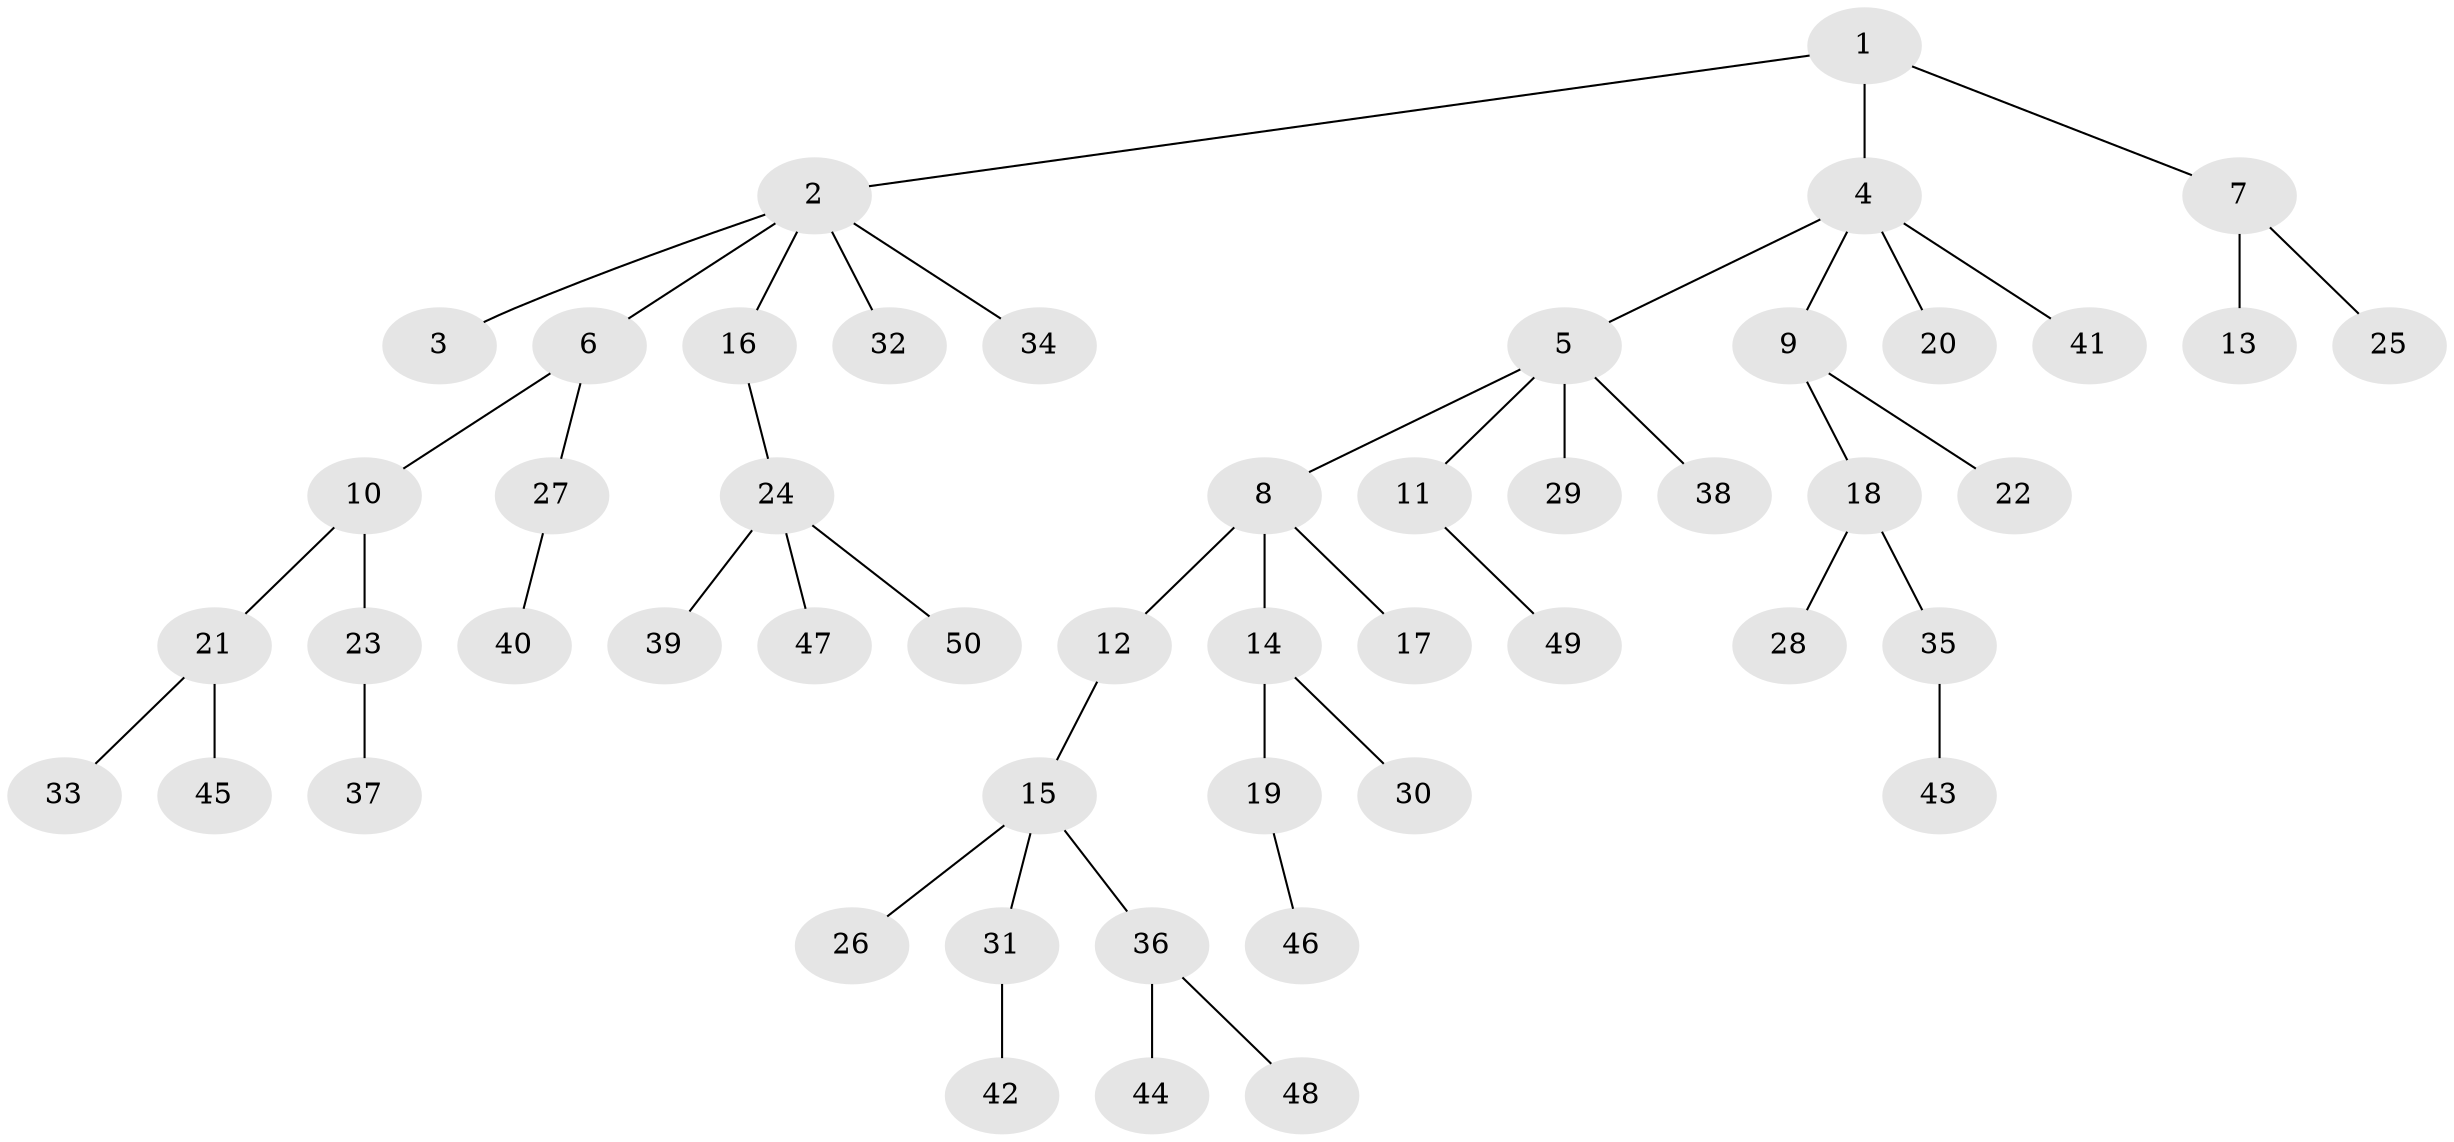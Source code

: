 // Generated by graph-tools (version 1.1) at 2025/11/02/27/25 16:11:26]
// undirected, 50 vertices, 49 edges
graph export_dot {
graph [start="1"]
  node [color=gray90,style=filled];
  1;
  2;
  3;
  4;
  5;
  6;
  7;
  8;
  9;
  10;
  11;
  12;
  13;
  14;
  15;
  16;
  17;
  18;
  19;
  20;
  21;
  22;
  23;
  24;
  25;
  26;
  27;
  28;
  29;
  30;
  31;
  32;
  33;
  34;
  35;
  36;
  37;
  38;
  39;
  40;
  41;
  42;
  43;
  44;
  45;
  46;
  47;
  48;
  49;
  50;
  1 -- 2;
  1 -- 4;
  1 -- 7;
  2 -- 3;
  2 -- 6;
  2 -- 16;
  2 -- 32;
  2 -- 34;
  4 -- 5;
  4 -- 9;
  4 -- 20;
  4 -- 41;
  5 -- 8;
  5 -- 11;
  5 -- 29;
  5 -- 38;
  6 -- 10;
  6 -- 27;
  7 -- 13;
  7 -- 25;
  8 -- 12;
  8 -- 14;
  8 -- 17;
  9 -- 18;
  9 -- 22;
  10 -- 21;
  10 -- 23;
  11 -- 49;
  12 -- 15;
  14 -- 19;
  14 -- 30;
  15 -- 26;
  15 -- 31;
  15 -- 36;
  16 -- 24;
  18 -- 28;
  18 -- 35;
  19 -- 46;
  21 -- 33;
  21 -- 45;
  23 -- 37;
  24 -- 39;
  24 -- 47;
  24 -- 50;
  27 -- 40;
  31 -- 42;
  35 -- 43;
  36 -- 44;
  36 -- 48;
}
